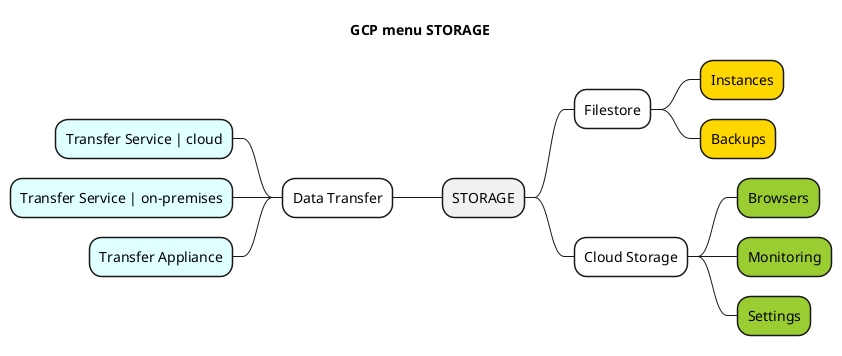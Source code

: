 @startmindmap
title GCP menu STORAGE
* STORAGE
**[#White] Filestore
***[#Gold] Instances
***[#Gold] Backups

**[#White] Cloud Storage
***[#YellowGreen] Browsers
***[#YellowGreen] Monitoring
***[#YellowGreen] Settings

--[#White] Data Transfer
---[#LightCyan] Transfer Service | cloud
---[#LightCyan] Transfer Service | on-premises
---[#LightCyan] Transfer Appliance



@endmindmap